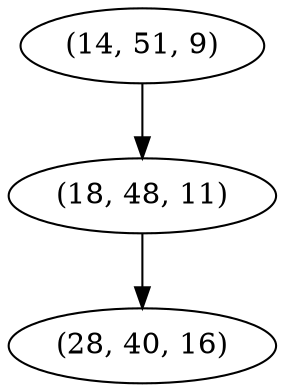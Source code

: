 digraph tree {
    "(14, 51, 9)";
    "(18, 48, 11)";
    "(28, 40, 16)";
    "(14, 51, 9)" -> "(18, 48, 11)";
    "(18, 48, 11)" -> "(28, 40, 16)";
}
